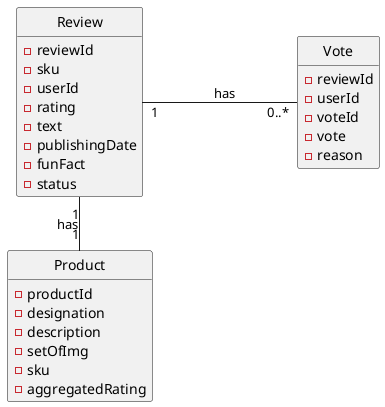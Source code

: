 @startuml
'https://plantuml.com/class-diagram

hide circle
hide methods
left to right direction


class Product {
    - productId
    - designation
    - description
    - setOfImg
    - sku
    - aggregatedRating
}

class Review {
     - reviewId
     - sku
     - userId
     - rating
     - text
     - publishingDate
     - funFact
     - status
}

class Vote {
    - reviewId
    - userId
    - voteId
    - vote
    - reason
}

Review "1" -right-- "1" Product: has
Review "1" -down-- "0..*" Vote: has

@enduml
